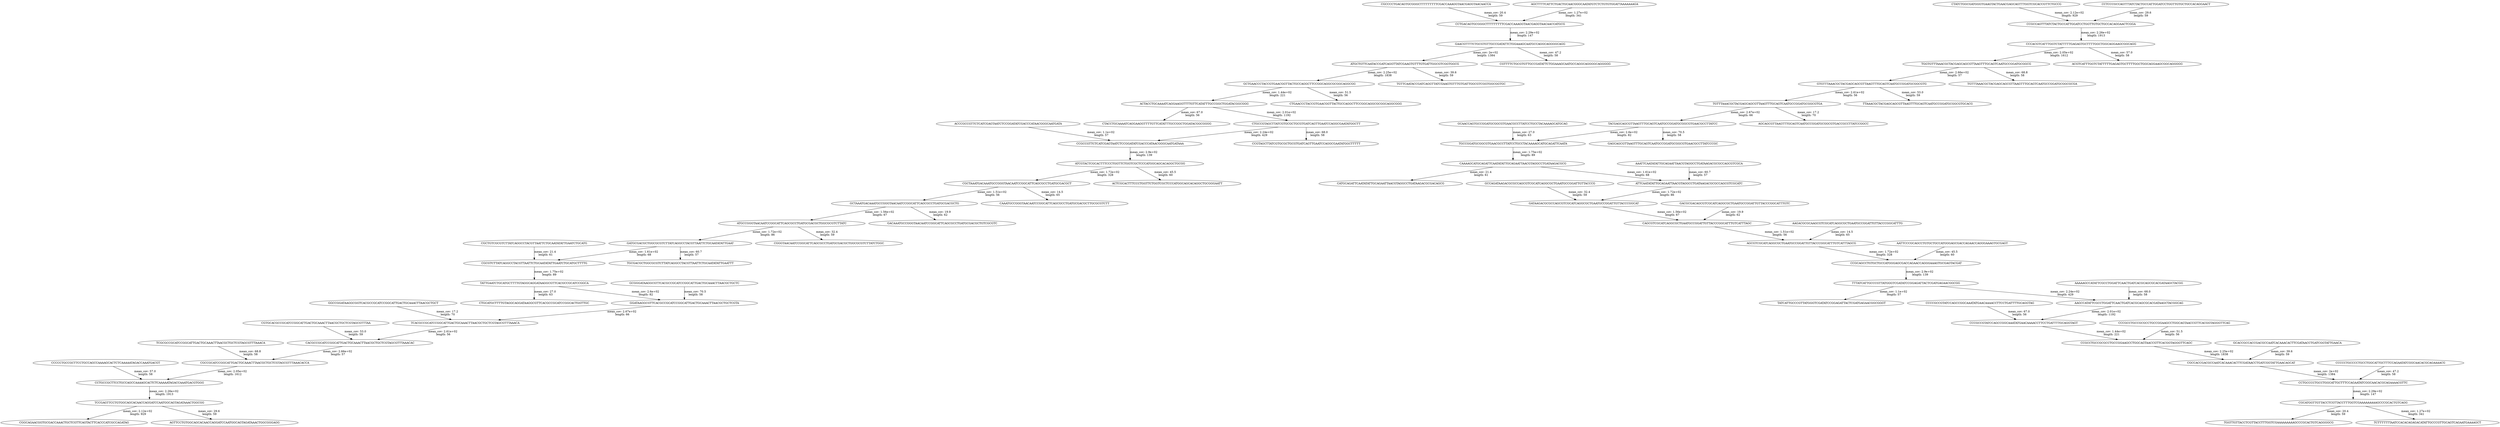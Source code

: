 strict digraph "" {
	ATCGTACTCGCACTTTCCCTGGTTCTGGTCGCTCCCATGGCAGCACAGGCTGCGG -> CGCTAAATGACAAATGCCGGGTAACAATCCGGCATTCAGCGCCTGATGCGACGCT	 [label="mean_cov: 1.72e+02
 length: 328",
		length=328,
		mean_cov=171.54379562043795];
	ATCGTACTCGCACTTTCCCTGGTTCTGGTCGCTCCCATGGCAGCACAGGCTGCGG -> ACTCGCACTTTCCCTGGTTCTGGTCGCTCCCATGGCAGCACAGGCTGCGGGAATT	 [label="mean_cov: 45.5
 length: 60",
		length=60,
		mean_cov=45.5];
	CCGCAGCCTGTGCTGCCATGGGAGCGACCAGAACCAGGGAAAGTGCGAGTACGAT -> TTTATCATTGCCCGTTATGGGTCGATATCCGGAGATTACTCGATGAGAACGGCGG	 [label="mean_cov: 2.9e+02
 length: 139",
		length=139,
		mean_cov=290.1058823529412];
	GATAAGACGCGCCAGCGTCGCATCAGGCGCTGAATGCCGGATTGTTACCCGGCAT -> CAGCGTCGCATCAGGCGCTGAATGCCGGATTGTTACCCGGCATTTGTCATTTAGC	 [label="mean_cov: 1.56e+02
 length: 67",
		length=67,
		mean_cov=156.3846153846154];
	CAGCGTCGCATCAGGCGCTGAATGCCGGATTGTTACCCGGCATTTGTCATTTAGC -> AGCGTCGCATCAGGCGCTGAATGCCGGATTGTTACCCGGCATTTGTCATTTAGCG	 [label="mean_cov: 1.51e+02
 length: 56",
		length=56,
		mean_cov=151.0];
	AGCGTCGCATCAGGCGCTGAATGCCGGATTGTTACCCGGCATTTGTCATTTAGCG -> CCGCAGCCTGTGCTGCCATGGGAGCGACCAGAACCAGGGAAAGTGCGAGTACGAT	 [label="mean_cov: 1.72e+02
 length: 328",
		length=328,
		mean_cov=171.54379562043795];
	CGCTAAATGACAAATGCCGGGTAACAATCCGGCATTCAGCGCCTGATGCGACGCT -> GCTAAATGACAAATGCCGGGTAACAATCCGGCATTCAGCGCCTGATGCGACGCTG	 [label="mean_cov: 1.51e+02
 length: 56",
		length=56,
		mean_cov=151.0];
	CGCTAAATGACAAATGCCGGGTAACAATCCGGCATTCAGCGCCTGATGCGACGCT -> CAAATGCCGGGTAACAATCCGGCATTCAGCGCCTGATGCGACGCTTGCGCGTCTT	 [label="mean_cov: 14.5
 length: 65",
		length=65,
		mean_cov=14.545454545454545];
	GCTAAATGACAAATGCCGGGTAACAATCCGGCATTCAGCGCCTGATGCGACGCTG -> ATGCCGGGTAACAATCCGGCATTCAGCGCCTGATGCGACGCTGGCGCGTCTTATC	 [label="mean_cov: 1.56e+02
 length: 67",
		length=67,
		mean_cov=156.3846153846154];
	GCTAAATGACAAATGCCGGGTAACAATCCGGCATTCAGCGCCTGATGCGACGCTG -> GACAAATGCCGGGTAACAATCCGGCATTCAGCGCCTGATGCGACGCTGTCGCGTC	 [label="mean_cov: 19.9
 length: 62",
		length=62,
		mean_cov=19.875];
	ATGCCGGGTAACAATCCGGCATTCAGCGCCTGATGCGACGCTGGCGCGTCTTATC -> GATGCGACGCTGGCGCGTCTTATCAGGCCTACGTTAATTCTGCAATATATTGAAT	 [label="mean_cov: 1.72e+02
 length: 86",
		length=86,
		mean_cov=172.15625];
	ATGCCGGGTAACAATCCGGCATTCAGCGCCTGATGCGACGCTGGCGCGTCTTATC -> CGGGTAACAATCCGGCATTCAGCGCCTGATGCGACGCTGGCGCGTCTTATCTGGC	 [label="mean_cov: 32.4
 length: 59",
		length=59,
		mean_cov=32.4];
	TGGTGTTTAAACGCTACGAGCAGCGTTAAGTTTGCAGTCAATGCCGGATGCGGCG -> GTGTTTAAACGCTACGAGCAGCGTTAAGTTTGCAGTCAATGCCGGATGCGGCGTG	 [label="mean_cov: 2.66e+02
 length: 57",
		length=57,
		mean_cov=266.0];
	TGGTGTTTAAACGCTACGAGCAGCGTTAAGTTTGCAGTCAATGCCGGATGCGGCG -> TGTTTAAACGCTACGAGCAGCGTTAAGTTTGCAGTCAATGCCGGATGCGGCGCGA	 [label="mean_cov: 68.8
 length: 58",
		length=58,
		mean_cov=68.75];
	GTGTTTAAACGCTACGAGCAGCGTTAAGTTTGCAGTCAATGCCGGATGCGGCGTG -> TGTTTAAACGCTACGAGCAGCGTTAAGTTTGCAGTCAATGCCGGATGCGGCGTGA	 [label="mean_cov: 2.61e+02
 length: 56",
		length=56,
		mean_cov=261.0];
	GTGTTTAAACGCTACGAGCAGCGTTAAGTTTGCAGTCAATGCCGGATGCGGCGTG -> TTAAACGCTACGAGCAGCGTTAAGTTTGCAGTCAATGCCGGATGCGGCGTGCACG	 [label="mean_cov: 53.0
 length: 59",
		length=59,
		mean_cov=53.0];
	TGTTTAAACGCTACGAGCAGCGTTAAGTTTGCAGTCAATGCCGGATGCGGCGTGA -> TACGAGCAGCGTTAAGTTTGCAGTCAATGCCGGATGCGGCGTGAACGCCTTATCC	 [label="mean_cov: 2.67e+02
 length: 66",
		length=66,
		mean_cov=266.8333333333333];
	TGTTTAAACGCTACGAGCAGCGTTAAGTTTGCAGTCAATGCCGGATGCGGCGTGA -> AGCAGCGTTAAGTTTGCAGTCAATGCCGGATGCGGCGTGACCGCCTTATCCGGCC	 [label="mean_cov: 17.2
 length: 70",
		length=70,
		mean_cov=17.25];
	TCACGCCGCATCCGGCATTGACTGCAAACTTAACGCTGCTCGTAGCGTTTAAACA -> CACGCCGCATCCGGCATTGACTGCAAACTTAACGCTGCTCGTAGCGTTTAAACAC	 [label="mean_cov: 2.61e+02
 length: 56",
		length=56,
		mean_cov=261.0];
	CACGCCGCATCCGGCATTGACTGCAAACTTAACGCTGCTCGTAGCGTTTAAACAC -> CGCCGCATCCGGCATTGACTGCAAACTTAACGCTGCTCGTAGCGTTTAAACACCA	 [label="mean_cov: 2.66e+02
 length: 57",
		length=57,
		mean_cov=266.0];
	CGCCGCATCCGGCATTGACTGCAAACTTAACGCTGCTCGTAGCGTTTAAACACCA -> CCTGCCGCTTCCTGCCAGCCAAAAGCACTCTCAAAAATAGACCAAATGACGTGGG	 [label="mean_cov: 2.05e+02
 length: 1612",
		length=1612,
		mean_cov=204.69062901155328];
	CCGCCGTTCTCATCGAGTAATCTCCGGATATCGACCCATAACGGGCAATGATAAA -> ATCGTACTCGCACTTTCCCTGGTTCTGGTCGCTCCCATGGCAGCACAGGCTGCGG	 [label="mean_cov: 2.9e+02
 length: 139",
		length=139,
		mean_cov=290.1058823529412];
	TTTATCATTGCCCGTTATGGGTCGATATCCGGAGATTACTCGATGAGAACGGCGG -> AAGCCATATTCGCCTGGATTCAACTGATCACGCAGCGCACGATAAGCTACGGCAG	 [label="mean_cov: 2.24e+02
 length: 429",
		length=429,
		mean_cov=223.81066666666666];
	TTTATCATTGCCCGTTATGGGTCGATATCCGGAGATTACTCGATGAGAACGGCGG -> TATCATTGCCCGTTATGGGTCGATATCCGGAGATTACTCGATGAGAACGGCGGGT	 [label="mean_cov: 1.1e+02
 length: 57",
		length=57,
		mean_cov=110.33333333333333];
	GAACGTTTTCTGCGTGTTGCCGATATTCTGGAAAGCAATGCCAGGCAGGGGCAGG -> ATGCTGTTCAATACCGATCAGGTTATCGAAGTGTTTGTGATTGGCGTCGGTGGCG	 [label="mean_cov: 2e+02
 length: 1384",
		length=1384,
		mean_cov=200.35413533834586];
	GAACGTTTTCTGCGTGTTGCCGATATTCTGGAAAGCAATGCCAGGCAGGGGCAGG -> CGTTTTCTGCGTGTTGCCGATATTCTGGAAAGCAATGCCAGGCAGGGGCAGGGGG	 [label="mean_cov: 47.2
 length: 58",
		length=58,
		mean_cov=47.25];
	CCTGCCCCTGCCTGGCATTGCTTTCCAGAATATCGGCAACACGCAGAAAACGTTC -> CGCATGGTTGTTACCTCGTTACCTTTGGTCGAAAAAAAAAGCCCGCACTGTCAGG	 [label="mean_cov: 2.29e+02
 length: 147",
		length=147,
		mean_cov=229.04301075268816];
	CGCCACCGACGCCAATCACAAACACTTCGATAACCTGATCGGTATTGAACAGCAT -> CCTGCCCCTGCCTGGCATTGCTTTCCAGAATATCGGCAACACGCAGAAAACGTTC	 [label="mean_cov: 2e+02
 length: 1384",
		length=1384,
		mean_cov=200.35413533834586];
	ATGCTGTTCAATACCGATCAGGTTATCGAAGTGTTTGTGATTGGCGTCGGTGGCG -> GCTGAACCCTACCGTGAACGGTTACTGCCAGGCTTCCGGCAGGCGCGGCAGGCGG	 [label="mean_cov: 2.25e+02
 length: 1838",
		length=1838,
		mean_cov=224.63677130044843];
	ATGCTGTTCAATACCGATCAGGTTATCGAAGTGTTTGTGATTGGCGTCGGTGGCG -> TGTTCAATACCGATCAGGTTATCGAAGTGTTTGTGATTGGCGTCGGTGGCGGTGC	 [label="mean_cov: 39.6
 length: 59",
		length=59,
		mean_cov=39.6];
	CTGCCGTAGCTTATCGTGCGCTGCGTGATCAGTTGAATCCAGGCGAATATGGCTT -> CCGCCGTTCTCATCGAGTAATCTCCGGATATCGACCCATAACGGGCAATGATAAA	 [label="mean_cov: 2.24e+02
 length: 429",
		length=429,
		mean_cov=223.81066666666666];
	CTGCCGTAGCTTATCGTGCGCTGCGTGATCAGTTGAATCCAGGCGAATATGGCTT -> CCGTAGCTTATCGTGCGCTGCGTGATCAGTTGAATCCAGGCGAATATGGCTTTTT	 [label="mean_cov: 68.0
 length: 58",
		length=58,
		mean_cov=68.0];
	AAGCCATATTCGCCTGGATTCAACTGATCACGCAGCGCACGATAAGCTACGGCAG -> CCCGCCGTATCCAGCCGGCAAATATGAACAAAACCTTCCTGATTTTGCAGGTAGT	 [label="mean_cov: 2.01e+02
 length: 1192",
		length=1192,
		mean_cov=200.95518453427064];
	CCGCCTGCCGCGCCTGCCGGAAGCCTGGCAGTAACCGTTCACGGTAGGGTTCAGC -> CGCCACCGACGCCAATCACAAACACTTCGATAACCTGATCGGTATTGAACAGCAT	 [label="mean_cov: 2.25e+02
 length: 1838",
		length=1838,
		mean_cov=224.63677130044843];
	GCTGAACCCTACCGTGAACGGTTACTGCCAGGCTTCCGGCAGGCGCGGCAGGCGG -> ACTACCTGCAAAATCAGGAAGGTTTTGTTCATATTTGCCGGCTGGATACGGCGGG	 [label="mean_cov: 1.44e+02
 length: 221",
		length=221,
		mean_cov=144.20958083832335];
	GCTGAACCCTACCGTGAACGGTTACTGCCAGGCTTCCGGCAGGCGCGGCAGGCGG -> CTGAACCCTACCGTGAACGGTTACTGCCAGGCTTCCGGCAGGCGCGGCAGGCGGG	 [label="mean_cov: 51.5
 length: 56",
		length=56,
		mean_cov=51.5];
	TATTGAATCTGCATGCTTTTGTAGGCAGGATAAGGCGTTCACGCCGCATCCGGCA -> GGATAAGGCGTTCACGCCGCATCCGGCATTGACTGCAAACTTAACGCTGCTCGTA	 [label="mean_cov: 2.6e+02
 length: 82",
		length=82,
		mean_cov=260.39285714285717];
	TATTGAATCTGCATGCTTTTGTAGGCAGGATAAGGCGTTCACGCCGCATCCGGCA -> CTGCATGCTTTTGTAGGCAGGATAAGGCGTTCACGCCGCATCCGGCACTGGTTGC	 [label="mean_cov: 27.0
 length: 63",
		length=63,
		mean_cov=27.0];
	TGCCGGATGCGGCGTGAACGCCTTATCCTGCCTACAAAAGCATGCAGATTCAATA -> CAAAAGCATGCAGATTCAATATATTGCAGAATTAACGTAGGCCTGATAAGACGCG	 [label="mean_cov: 1.75e+02
 length: 89",
		length=89,
		mean_cov=174.9142857142857];
	CGCATGGTTGTTACCTCGTTACCTTTGGTCGAAAAAAAAAGCCCGCACTGTCAGG -> TGGTTGTTACCTCGTTACCTTTGGTCGAAAAAAAAAGCCCGCACTGTCAGGGGCG	 [label="mean_cov: 20.4
 length: 59",
		length=59,
		mean_cov=20.4];
	CGCATGGTTGTTACCTCGTTACCTTTGGTCGAAAAAAAAAGCCCGCACTGTCAGG -> TCTTTTTTTAATCCACACAGAGACATATTGCCCGTTGCAGTCAGAATGAAAAGCT	 [label="mean_cov: 1.27e+02
 length: 341",
		length=341,
		mean_cov=126.62020905923345];
	CCTGACAGTGCGGGCTTTTTTTTTCGACCAAAGGTAACGAGGTAACAACCATGCG -> GAACGTTTTCTGCGTGTTGCCGATATTCTGGAAAGCAATGCCAGGCAGGGGCAGG	 [label="mean_cov: 2.29e+02
 length: 147",
		length=147,
		mean_cov=229.04301075268816];
	GATGCGACGCTGGCGCGTCTTATCAGGCCTACGTTAATTCTGCAATATATTGAAT -> CGCGTCTTATCAGGCCTACGTTAATTCTGCAATATATTGAATCTGCATGCTTTTG	 [label="mean_cov: 1.61e+02
 length: 68",
		length=68,
		mean_cov=160.78571428571428];
	GATGCGACGCTGGCGCGTCTTATCAGGCCTACGTTAATTCTGCAATATATTGAAT -> TGCGACGCTGGCGCGTCTTATCAGGCCTACGTTAATTCTGCAATATATTGAATTT	 [label="mean_cov: 60.7
 length: 57",
		length=57,
		mean_cov=60.666666666666664];
	CGCGTCTTATCAGGCCTACGTTAATTCTGCAATATATTGAATCTGCATGCTTTTG -> TATTGAATCTGCATGCTTTTGTAGGCAGGATAAGGCGTTCACGCCGCATCCGGCA	 [label="mean_cov: 1.75e+02
 length: 89",
		length=89,
		mean_cov=174.9142857142857];
	CAAAAGCATGCAGATTCAATATATTGCAGAATTAACGTAGGCCTGATAAGACGCG -> ATTCAATATATTGCAGAATTAACGTAGGCCTGATAAGACGCGCCAGCGTCGCATC	 [label="mean_cov: 1.61e+02
 length: 68",
		length=68,
		mean_cov=160.78571428571428];
	CAAAAGCATGCAGATTCAATATATTGCAGAATTAACGTAGGCCTGATAAGACGCG -> CATGCAGATTCAATATATTGCAGAATTAACGTAGGCCTGATAAGACGCGACAGCG	 [label="mean_cov: 21.4
 length: 61",
		length=61,
		mean_cov=21.428571428571427];
	ATTCAATATATTGCAGAATTAACGTAGGCCTGATAAGACGCGCCAGCGTCGCATC -> GATAAGACGCGCCAGCGTCGCATCAGGCGCTGAATGCCGGATTGTTACCCGGCAT	 [label="mean_cov: 1.72e+02
 length: 86",
		length=86,
		mean_cov=172.15625];
	CCTGCCGCTTCCTGCCAGCCAAAAGCACTCTCAAAAATAGACCAAATGACGTGGG -> TCCGAGTTCCTGTGGCAGCACAACCAGGATCCAATGGCAGTAGATAAACTGGCGG	 [label="mean_cov: 2.26e+02
 length: 1913",
		length=1913,
		mean_cov=225.9042495965573];
	CCCACGTCATTTGGTCTATTTTTGAGAGTGCTTTTGGCTGGCAGGAAGCGGCAGG -> TGGTGTTTAAACGCTACGAGCAGCGTTAAGTTTGCAGTCAATGCCGGATGCGGCG	 [label="mean_cov: 2.05e+02
 length: 1612",
		length=1612,
		mean_cov=204.69062901155328];
	CCCACGTCATTTGGTCTATTTTTGAGAGTGCTTTTGGCTGGCAGGAAGCGGCAGG -> ACGTCATTTGGTCTATTTTTGAGAGTGCTTTTGGCTGGCAGGAAGCGGCAGGGGG	 [label="mean_cov: 57.0
 length: 58",
		length=58,
		mean_cov=57.0];
	TACGAGCAGCGTTAAGTTTGCAGTCAATGCCGGATGCGGCGTGAACGCCTTATCC -> TGCCGGATGCGGCGTGAACGCCTTATCCTGCCTACAAAAGCATGCAGATTCAATA	 [label="mean_cov: 2.6e+02
 length: 82",
		length=82,
		mean_cov=260.39285714285717];
	TACGAGCAGCGTTAAGTTTGCAGTCAATGCCGGATGCGGCGTGAACGCCTTATCC -> GAGCAGCGTTAAGTTTGCAGTCAATGCCGGATGCGGCGTGAACGCCTTATCCCGC	 [label="mean_cov: 70.5
 length: 58",
		length=58,
		mean_cov=70.5];
	GGATAAGGCGTTCACGCCGCATCCGGCATTGACTGCAAACTTAACGCTGCTCGTA -> TCACGCCGCATCCGGCATTGACTGCAAACTTAACGCTGCTCGTAGCGTTTAAACA	 [label="mean_cov: 2.67e+02
 length: 66",
		length=66,
		mean_cov=266.8333333333333];
	CCCGCCGTATCCAGCCGGCAAATATGAACAAAACCTTCCTGATTTTGCAGGTAGT -> CCGCCTGCCGCGCCTGCCGGAAGCCTGGCAGTAACCGTTCACGGTAGGGTTCAGC	 [label="mean_cov: 1.44e+02
 length: 221",
		length=221,
		mean_cov=144.20958083832335];
	ACTACCTGCAAAATCAGGAAGGTTTTGTTCATATTTGCCGGCTGGATACGGCGGG -> CTGCCGTAGCTTATCGTGCGCTGCGTGATCAGTTGAATCCAGGCGAATATGGCTT	 [label="mean_cov: 2.01e+02
 length: 1192",
		length=1192,
		mean_cov=200.95518453427064];
	ACTACCTGCAAAATCAGGAAGGTTTTGTTCATATTTGCCGGCTGGATACGGCGGG -> CTACCTGCAAAATCAGGAAGGTTTTGTTCATATTTGCCGGCTGGATACGGCGGGG	 [label="mean_cov: 67.0
 length: 56",
		length=56,
		mean_cov=67.0];
	TCCGAGTTCCTGTGGCAGCACAACCAGGATCCAATGGCAGTAGATAAACTGGCGG -> CGGCAGAACGGTGCGACCAAACTGCTCGTTCAGTACTTCACCCATCGCCAGATAG	 [label="mean_cov: 2.12e+02
 length: 929",
		length=929,
		mean_cov=212.30057142857143];
	TCCGAGTTCCTGTGGCAGCACAACCAGGATCCAATGGCAGTAGATAAACTGGCGG -> AGTTCCTGTGGCAGCACAACCAGGATCCAATGGCAGTAGATAAACTGGCGGGAGG	 [label="mean_cov: 29.6
 length: 59",
		length=59,
		mean_cov=29.6];
	CCGCCAGTTTATCTACTGCCATTGGATCCTGGTTGTGCTGCCACAGGAACTCGGA -> CCCACGTCATTTGGTCTATTTTTGAGAGTGCTTTTGGCTGGCAGGAAGCGGCAGG	 [label="mean_cov: 2.26e+02
 length: 1913",
		length=1913,
		mean_cov=225.9042495965573];
	TCGCGCCGCATCCGGCATTGACTGCAAACTTAACGCTGCTCGTAGCGTTTAAACA -> CGCCGCATCCGGCATTGACTGCAAACTTAACGCTGCTCGTAGCGTTTAAACACCA	 [label="mean_cov: 68.8
 length: 58",
		length=58,
		mean_cov=68.75];
	CGCCCCTGACAGTGCGGGCTTTTTTTTTCGACCAAAGGTAACGAGGTAACAACCA -> CCTGACAGTGCGGGCTTTTTTTTTCGACCAAAGGTAACGAGGTAACAACCATGCG	 [label="mean_cov: 20.4
 length: 59",
		length=59,
		mean_cov=20.4];
	AAAAAGCCATATTCGCCTGGATTCAACTGATCACGCAGCGCACGATAAGCTACGG -> AAGCCATATTCGCCTGGATTCAACTGATCACGCAGCGCACGATAAGCTACGGCAG	 [label="mean_cov: 68.0
 length: 58",
		length=58,
		mean_cov=68.0];
	CCCCCTGCCGCTTCCTGCCAGCCAAAAGCACTCTCAAAAATAGACCAAATGACGT -> CCTGCCGCTTCCTGCCAGCCAAAAGCACTCTCAAAAATAGACCAAATGACGTGGG	 [label="mean_cov: 57.0
 length: 58",
		length=58,
		mean_cov=57.0];
	AAGACGCGCAAGCGTCGCATCAGGCGCTGAATGCCGGATTGTTACCCGGCATTTG -> AGCGTCGCATCAGGCGCTGAATGCCGGATTGTTACCCGGCATTTGTCATTTAGCG	 [label="mean_cov: 14.5
 length: 65",
		length=65,
		mean_cov=14.545454545454545];
	CTATCTGGCGATGGGTGAAGTACTGAACGAGCAGTTTGGTCGCACCGTTCTGCCG -> CCGCCAGTTTATCTACTGCCATTGGATCCTGGTTGTGCTGCCACAGGAACTCGGA	 [label="mean_cov: 2.12e+02
 length: 929",
		length=929,
		mean_cov=212.30057142857143];
	AATTCCCGCAGCCTGTGCTGCCATGGGAGCGACCAGAACCAGGGAAAGTGCGAGT -> CCGCAGCCTGTGCTGCCATGGGAGCGACCAGAACCAGGGAAAGTGCGAGTACGAT	 [label="mean_cov: 45.5
 length: 60",
		length=60,
		mean_cov=45.5];
	GCCAGATAAGACGCGCCAGCGTCGCATCAGGCGCTGAATGCCGGATTGTTACCCG -> GATAAGACGCGCCAGCGTCGCATCAGGCGCTGAATGCCGGATTGTTACCCGGCAT	 [label="mean_cov: 32.4
 length: 59",
		length=59,
		mean_cov=32.4];
	CCCCCTGCCCCTGCCTGGCATTGCTTTCCAGAATATCGGCAACACGCAGAAAACG -> CCTGCCCCTGCCTGGCATTGCTTTCCAGAATATCGGCAACACGCAGAAAACGTTC	 [label="mean_cov: 47.2
 length: 58",
		length=58,
		mean_cov=47.25];
	AGCTTTTCATTCTGACTGCAACGGGCAATATGTCTCTGTGTGGATTAAAAAAAGA -> CCTGACAGTGCGGGCTTTTTTTTTCGACCAAAGGTAACGAGGTAACAACCATGCG	 [label="mean_cov: 1.27e+02
 length: 341",
		length=341,
		mean_cov=126.62020905923345];
	CCCCGCCGTATCCAGCCGGCAAATATGAACAAAACCTTCCTGATTTTGCAGGTAG -> CCCGCCGTATCCAGCCGGCAAATATGAACAAAACCTTCCTGATTTTGCAGGTAGT	 [label="mean_cov: 67.0
 length: 56",
		length=56,
		mean_cov=67.0];
	ACCCGCCGTTCTCATCGAGTAATCTCCGGATATCGACCCATAACGGGCAATGATA -> CCGCCGTTCTCATCGAGTAATCTCCGGATATCGACCCATAACGGGCAATGATAAA	 [label="mean_cov: 1.1e+02
 length: 57",
		length=57,
		mean_cov=110.33333333333333];
	CCTCCCGCCAGTTTATCTACTGCCATTGGATCCTGGTTGTGCTGCCACAGGAACT -> CCGCCAGTTTATCTACTGCCATTGGATCCTGGTTGTGCTGCCACAGGAACTCGGA	 [label="mean_cov: 29.6
 length: 59",
		length=59,
		mean_cov=29.6];
	GCACCGCCACCGACGCCAATCACAAACACTTCGATAACCTGATCGGTATTGAACA -> CGCCACCGACGCCAATCACAAACACTTCGATAACCTGATCGGTATTGAACAGCAT	 [label="mean_cov: 39.6
 length: 59",
		length=59,
		mean_cov=39.6];
	GACGCGACAGCGTCGCATCAGGCGCTGAATGCCGGATTGTTACCCGGCATTTGTC -> CAGCGTCGCATCAGGCGCTGAATGCCGGATTGTTACCCGGCATTTGTCATTTAGC	 [label="mean_cov: 19.9
 length: 62",
		length=62,
		mean_cov=19.875];
	GGCCGGATAAGGCGGTCACGCCGCATCCGGCATTGACTGCAAACTTAACGCTGCT -> TCACGCCGCATCCGGCATTGACTGCAAACTTAACGCTGCTCGTAGCGTTTAAACA	 [label="mean_cov: 17.2
 length: 70",
		length=70,
		mean_cov=17.25];
	CGTGCACGCCGCATCCGGCATTGACTGCAAACTTAACGCTGCTCGTAGCGTTTAA -> CACGCCGCATCCGGCATTGACTGCAAACTTAACGCTGCTCGTAGCGTTTAAACAC	 [label="mean_cov: 53.0
 length: 59",
		length=59,
		mean_cov=53.0];
	GCGGGATAAGGCGTTCACGCCGCATCCGGCATTGACTGCAAACTTAACGCTGCTC -> GGATAAGGCGTTCACGCCGCATCCGGCATTGACTGCAAACTTAACGCTGCTCGTA	 [label="mean_cov: 70.5
 length: 58",
		length=58,
		mean_cov=70.5];
	CCCGCCTGCCGCGCCTGCCGGAAGCCTGGCAGTAACCGTTCACGGTAGGGTTCAG -> CCGCCTGCCGCGCCTGCCGGAAGCCTGGCAGTAACCGTTCACGGTAGGGTTCAGC	 [label="mean_cov: 51.5
 length: 56",
		length=56,
		mean_cov=51.5];
	CGCTGTCGCGTCTTATCAGGCCTACGTTAATTCTGCAATATATTGAATCTGCATG -> CGCGTCTTATCAGGCCTACGTTAATTCTGCAATATATTGAATCTGCATGCTTTTG	 [label="mean_cov: 21.4
 length: 61",
		length=61,
		mean_cov=21.428571428571427];
	AAATTCAATATATTGCAGAATTAACGTAGGCCTGATAAGACGCGCCAGCGTCGCA -> ATTCAATATATTGCAGAATTAACGTAGGCCTGATAAGACGCGCCAGCGTCGCATC	 [label="mean_cov: 60.7
 length: 57",
		length=57,
		mean_cov=60.666666666666664];
	GCAACCAGTGCCGGATGCGGCGTGAACGCCTTATCCTGCCTACAAAAGCATGCAG -> TGCCGGATGCGGCGTGAACGCCTTATCCTGCCTACAAAAGCATGCAGATTCAATA	 [label="mean_cov: 27.0
 length: 63",
		length=63,
		mean_cov=27.0];
}
